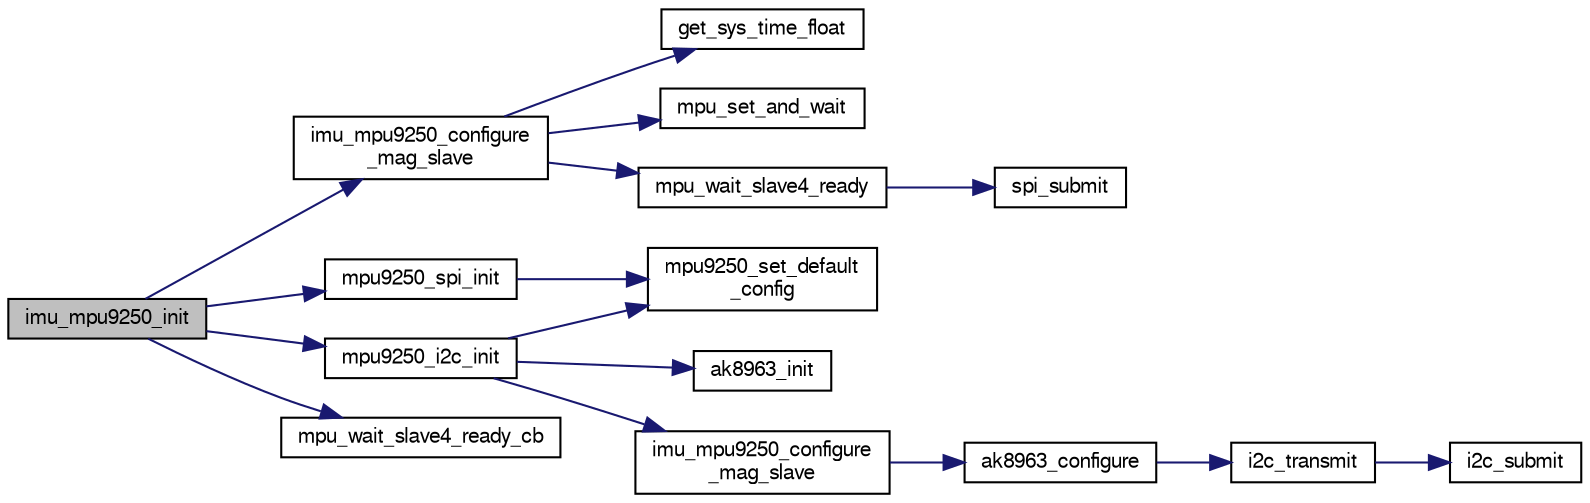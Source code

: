 digraph "imu_mpu9250_init"
{
  edge [fontname="FreeSans",fontsize="10",labelfontname="FreeSans",labelfontsize="10"];
  node [fontname="FreeSans",fontsize="10",shape=record];
  rankdir="LR";
  Node1 [label="imu_mpu9250_init",height=0.2,width=0.4,color="black", fillcolor="grey75", style="filled", fontcolor="black"];
  Node1 -> Node2 [color="midnightblue",fontsize="10",style="solid",fontname="FreeSans"];
  Node2 [label="imu_mpu9250_configure\l_mag_slave",height=0.2,width=0.4,color="black", fillcolor="white", style="filled",URL="$imu__mpu9250__spi_8c.html#a340bd2b875f16e9d9769e8b3a7922ad6",tooltip="function to configure akm8963 mag "];
  Node2 -> Node3 [color="midnightblue",fontsize="10",style="solid",fontname="FreeSans"];
  Node3 [label="get_sys_time_float",height=0.2,width=0.4,color="black", fillcolor="white", style="filled",URL="$sys__time_8h.html#af486c2fb33d8d33645256a9970eb056e",tooltip="Get the time in seconds since startup. "];
  Node2 -> Node4 [color="midnightblue",fontsize="10",style="solid",fontname="FreeSans"];
  Node4 [label="mpu_set_and_wait",height=0.2,width=0.4,color="black", fillcolor="white", style="filled",URL="$imu__mpu9250__spi_8c.html#ad1a6777c4c01ff1231ea7a95fe476304"];
  Node2 -> Node5 [color="midnightblue",fontsize="10",style="solid",fontname="FreeSans"];
  Node5 [label="mpu_wait_slave4_ready",height=0.2,width=0.4,color="black", fillcolor="white", style="filled",URL="$imu__mpu9250__spi_8c.html#aa5e5c5229245a1ef2e8f7dd58bfe8feb"];
  Node5 -> Node6 [color="midnightblue",fontsize="10",style="solid",fontname="FreeSans"];
  Node6 [label="spi_submit",height=0.2,width=0.4,color="black", fillcolor="white", style="filled",URL="$group__spi.html#ga5d383931766cb373ebad0b8bc26d439d",tooltip="Submit SPI transaction. "];
  Node1 -> Node7 [color="midnightblue",fontsize="10",style="solid",fontname="FreeSans"];
  Node7 [label="mpu9250_i2c_init",height=0.2,width=0.4,color="black", fillcolor="white", style="filled",URL="$mpu9250__i2c_8c.html#a967fa8a6c8aa8f969b3e7fb17221658c"];
  Node7 -> Node8 [color="midnightblue",fontsize="10",style="solid",fontname="FreeSans"];
  Node8 [label="mpu9250_set_default\l_config",height=0.2,width=0.4,color="black", fillcolor="white", style="filled",URL="$mpu9250_8c.html#aae5fa60698653c8ac15e41796c53c66e"];
  Node7 -> Node9 [color="midnightblue",fontsize="10",style="solid",fontname="FreeSans"];
  Node9 [label="ak8963_init",height=0.2,width=0.4,color="black", fillcolor="white", style="filled",URL="$ak8963_8c.html#adb7f10e2449b9ef0f5c1ffc25cbd43a3",tooltip="Initialize AK8963 struct. "];
  Node7 -> Node10 [color="midnightblue",fontsize="10",style="solid",fontname="FreeSans"];
  Node10 [label="imu_mpu9250_configure\l_mag_slave",height=0.2,width=0.4,color="black", fillcolor="white", style="filled",URL="$mpu9250__i2c_8c.html#a340bd2b875f16e9d9769e8b3a7922ad6",tooltip="callback function to configure ak8963 mag "];
  Node10 -> Node11 [color="midnightblue",fontsize="10",style="solid",fontname="FreeSans"];
  Node11 [label="ak8963_configure",height=0.2,width=0.4,color="black", fillcolor="white", style="filled",URL="$ak8963_8c.html#a107fc3165a9b7b31132e929df9098dd7"];
  Node11 -> Node12 [color="midnightblue",fontsize="10",style="solid",fontname="FreeSans"];
  Node12 [label="i2c_transmit",height=0.2,width=0.4,color="black", fillcolor="white", style="filled",URL="$group__i2c.html#ga54405aa058f14a143b8b1b5380015927",tooltip="Submit a write only transaction. "];
  Node12 -> Node13 [color="midnightblue",fontsize="10",style="solid",fontname="FreeSans"];
  Node13 [label="i2c_submit",height=0.2,width=0.4,color="black", fillcolor="white", style="filled",URL="$group__i2c.html#ga4eed48e542a9c71b93372f5a38d7e367",tooltip="Submit a I2C transaction. "];
  Node1 -> Node14 [color="midnightblue",fontsize="10",style="solid",fontname="FreeSans"];
  Node14 [label="mpu9250_spi_init",height=0.2,width=0.4,color="black", fillcolor="white", style="filled",URL="$mpu9250__spi_8c.html#a25639b20570605066b6657b09fde96bc"];
  Node14 -> Node8 [color="midnightblue",fontsize="10",style="solid",fontname="FreeSans"];
  Node1 -> Node15 [color="midnightblue",fontsize="10",style="solid",fontname="FreeSans"];
  Node15 [label="mpu_wait_slave4_ready_cb",height=0.2,width=0.4,color="black", fillcolor="white", style="filled",URL="$imu__mpu9250__spi_8c.html#a7223761de0cabf70ad3961ac1764d621"];
}
